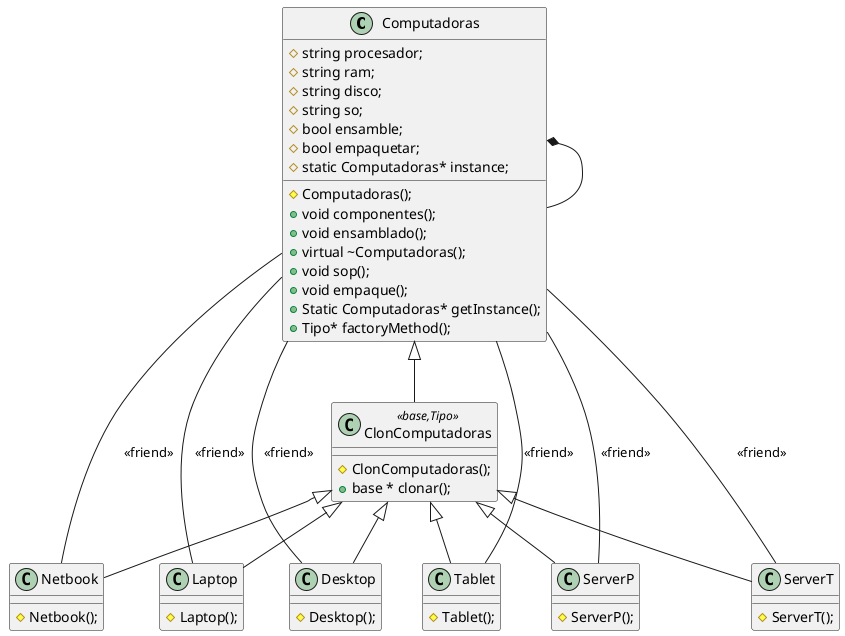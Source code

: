 @startuml

class Computadoras{
		#string procesador;
		#string ram;
		#string disco;
		#string so;
		#bool ensamble;
		#bool empaquetar;
		#static Computadoras* instance;
		#Computadoras();
		+void componentes();
		+void ensamblado();
		+virtual ~Computadoras();
		+void sop();
		+void empaque();
		+Static Computadoras* getInstance();
		+Tipo* factoryMethod();
}


class ClonComputadoras<<base,Tipo>>{
	#ClonComputadoras();
	+base * clonar();
}


class Desktop{
	#Desktop();
}

class Laptop{
		#Laptop();
}

class Netbook{
	#Netbook();
}

class Tablet{
	#Tablet();
}

class ServerP{
	#ServerP();
}

class ServerT{
	#ServerT();
}

ClonComputadoras <|-- Laptop
ClonComputadoras <|-- Desktop
ClonComputadoras <|-- Netbook
ClonComputadoras <|-- Tablet
ClonComputadoras <|-- ServerP
ClonComputadoras <|-- ServerT
Computadoras <|-- ClonComputadoras
Computadoras*-Computadoras


Computadoras -- Laptop : <<friend>>
Computadoras -- Desktop : <<friend>>
Computadoras -- Netbook : <<friend>>
Computadoras -- Tablet : <<friend>>
Computadoras -- ServerP : <<friend>>
Computadoras -- ServerT : <<friend>>

@enduml
